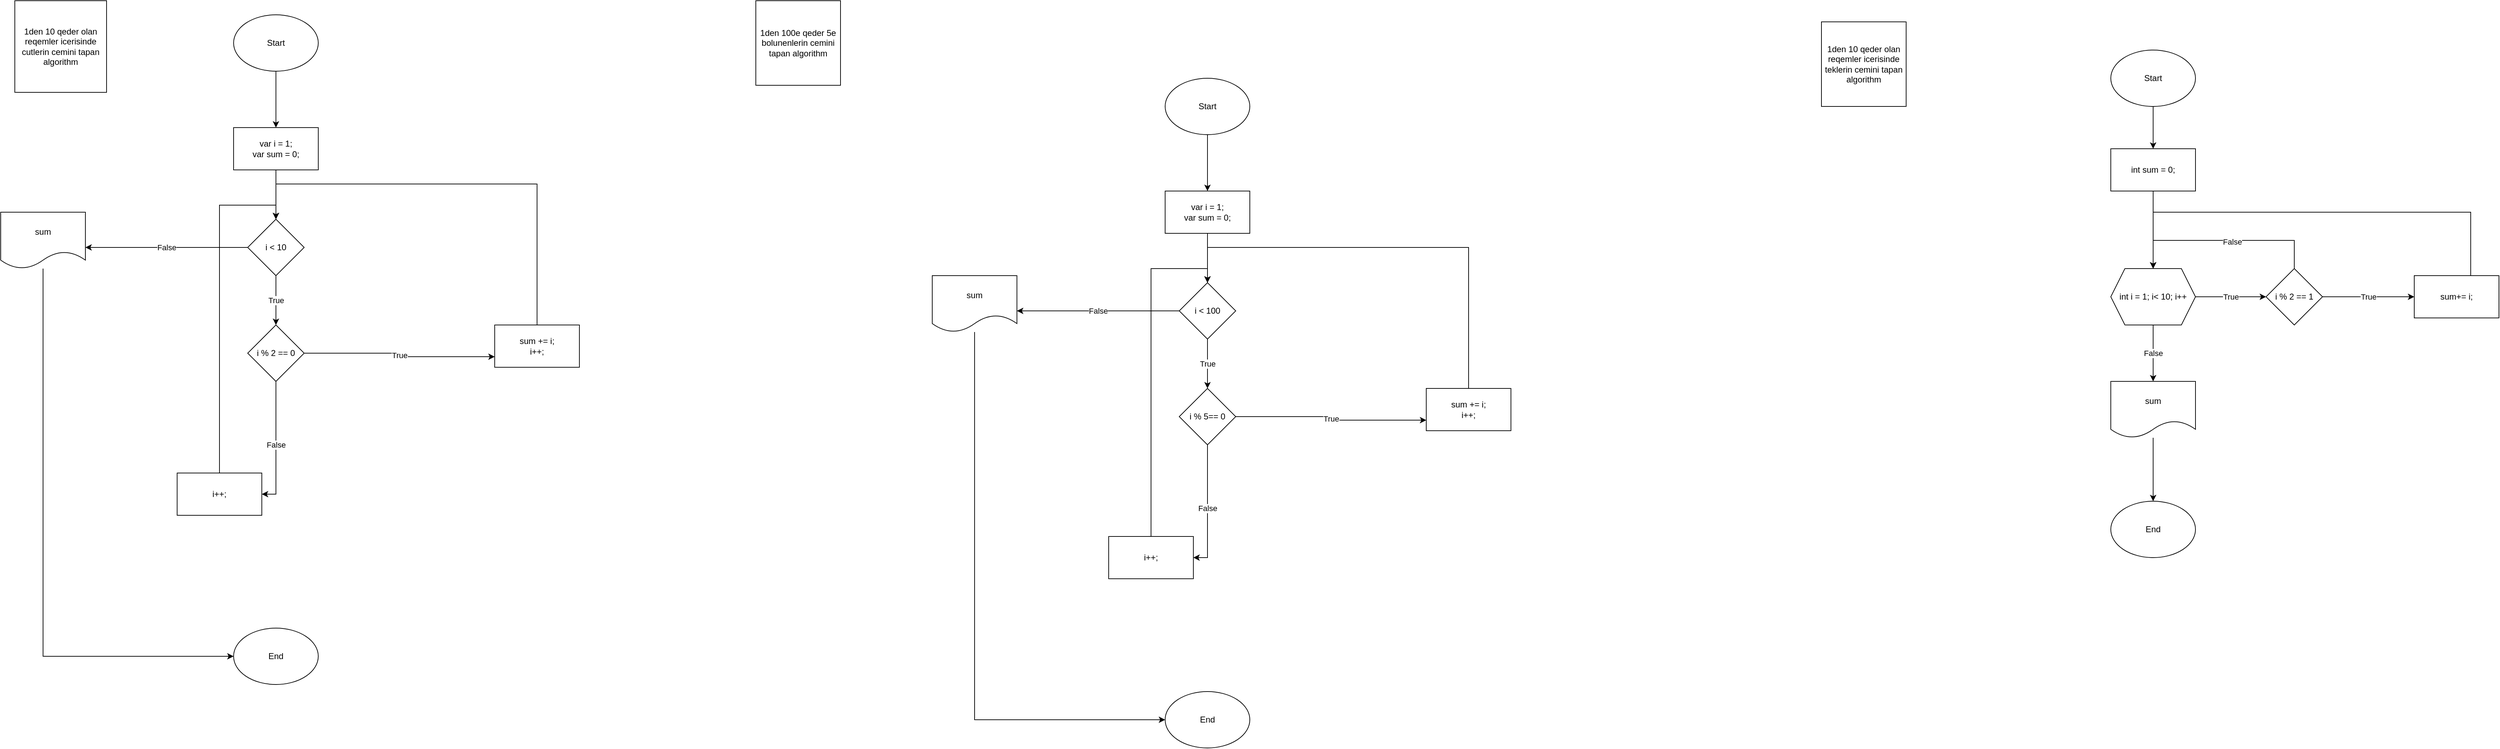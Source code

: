 <mxfile version="20.5.1" type="device"><diagram id="wL0Uv5HwLRLdiBu3hEPx" name="Page-1"><mxGraphModel dx="1422" dy="804" grid="1" gridSize="10" guides="1" tooltips="1" connect="1" arrows="1" fold="1" page="1" pageScale="1" pageWidth="850" pageHeight="1100" math="0" shadow="0"><root><mxCell id="0"/><mxCell id="1" parent="0"/><mxCell id="04bk8oa7nt6wYT2lAtZz-4" style="edgeStyle=orthogonalEdgeStyle;rounded=0;orthogonalLoop=1;jettySize=auto;html=1;entryX=0.5;entryY=0;entryDx=0;entryDy=0;" edge="1" parent="1" source="04bk8oa7nt6wYT2lAtZz-1" target="04bk8oa7nt6wYT2lAtZz-3"><mxGeometry relative="1" as="geometry"/></mxCell><mxCell id="04bk8oa7nt6wYT2lAtZz-1" value="Start" style="ellipse;whiteSpace=wrap;html=1;" vertex="1" parent="1"><mxGeometry x="340" y="40" width="120" height="80" as="geometry"/></mxCell><mxCell id="04bk8oa7nt6wYT2lAtZz-7" value="" style="edgeStyle=orthogonalEdgeStyle;rounded=0;orthogonalLoop=1;jettySize=auto;html=1;" edge="1" parent="1" source="04bk8oa7nt6wYT2lAtZz-3" target="04bk8oa7nt6wYT2lAtZz-6"><mxGeometry relative="1" as="geometry"/></mxCell><mxCell id="04bk8oa7nt6wYT2lAtZz-3" value="var i = 1;&lt;br&gt;var sum = 0;" style="rounded=0;whiteSpace=wrap;html=1;" vertex="1" parent="1"><mxGeometry x="340" y="200" width="120" height="60" as="geometry"/></mxCell><mxCell id="04bk8oa7nt6wYT2lAtZz-5" value="1den 10 qeder olan reqemler icerisinde cutlerin cemini tapan algorithm" style="whiteSpace=wrap;html=1;aspect=fixed;" vertex="1" parent="1"><mxGeometry x="30" y="20" width="130" height="130" as="geometry"/></mxCell><mxCell id="04bk8oa7nt6wYT2lAtZz-17" value="True" style="edgeStyle=orthogonalEdgeStyle;rounded=0;orthogonalLoop=1;jettySize=auto;html=1;exitX=0.5;exitY=1;exitDx=0;exitDy=0;entryX=0.5;entryY=0;entryDx=0;entryDy=0;" edge="1" parent="1" source="04bk8oa7nt6wYT2lAtZz-6" target="04bk8oa7nt6wYT2lAtZz-10"><mxGeometry relative="1" as="geometry"/></mxCell><mxCell id="04bk8oa7nt6wYT2lAtZz-24" value="False" style="edgeStyle=orthogonalEdgeStyle;rounded=0;orthogonalLoop=1;jettySize=auto;html=1;" edge="1" parent="1" source="04bk8oa7nt6wYT2lAtZz-6"><mxGeometry relative="1" as="geometry"><mxPoint x="130" y="370" as="targetPoint"/></mxGeometry></mxCell><mxCell id="04bk8oa7nt6wYT2lAtZz-6" value="i &amp;lt; 10" style="rhombus;whiteSpace=wrap;html=1;rounded=0;" vertex="1" parent="1"><mxGeometry x="360" y="330" width="80" height="80" as="geometry"/></mxCell><mxCell id="04bk8oa7nt6wYT2lAtZz-18" value="True" style="edgeStyle=orthogonalEdgeStyle;rounded=0;orthogonalLoop=1;jettySize=auto;html=1;exitX=1;exitY=0.5;exitDx=0;exitDy=0;entryX=0;entryY=0.75;entryDx=0;entryDy=0;" edge="1" parent="1" source="04bk8oa7nt6wYT2lAtZz-10" target="04bk8oa7nt6wYT2lAtZz-13"><mxGeometry relative="1" as="geometry"/></mxCell><mxCell id="04bk8oa7nt6wYT2lAtZz-21" value="False" style="edgeStyle=orthogonalEdgeStyle;rounded=0;orthogonalLoop=1;jettySize=auto;html=1;entryX=1;entryY=0.5;entryDx=0;entryDy=0;" edge="1" parent="1" source="04bk8oa7nt6wYT2lAtZz-10" target="04bk8oa7nt6wYT2lAtZz-20"><mxGeometry relative="1" as="geometry"/></mxCell><mxCell id="04bk8oa7nt6wYT2lAtZz-10" value="i % 2 == 0" style="rhombus;whiteSpace=wrap;html=1;" vertex="1" parent="1"><mxGeometry x="360" y="480" width="80" height="80" as="geometry"/></mxCell><mxCell id="04bk8oa7nt6wYT2lAtZz-16" style="edgeStyle=orthogonalEdgeStyle;rounded=0;orthogonalLoop=1;jettySize=auto;html=1;exitX=0.5;exitY=0;exitDx=0;exitDy=0;entryX=0.5;entryY=0;entryDx=0;entryDy=0;" edge="1" parent="1" source="04bk8oa7nt6wYT2lAtZz-13" target="04bk8oa7nt6wYT2lAtZz-6"><mxGeometry relative="1" as="geometry"><Array as="points"><mxPoint x="770" y="280"/><mxPoint x="400" y="280"/></Array></mxGeometry></mxCell><mxCell id="04bk8oa7nt6wYT2lAtZz-13" value="sum += i;&lt;br&gt;i++;" style="rounded=0;whiteSpace=wrap;html=1;" vertex="1" parent="1"><mxGeometry x="710" y="480" width="120" height="60" as="geometry"/></mxCell><mxCell id="04bk8oa7nt6wYT2lAtZz-22" style="edgeStyle=orthogonalEdgeStyle;rounded=0;orthogonalLoop=1;jettySize=auto;html=1;entryX=0.5;entryY=0;entryDx=0;entryDy=0;" edge="1" parent="1" source="04bk8oa7nt6wYT2lAtZz-20" target="04bk8oa7nt6wYT2lAtZz-6"><mxGeometry relative="1" as="geometry"><Array as="points"><mxPoint x="320" y="310"/><mxPoint x="400" y="310"/></Array></mxGeometry></mxCell><mxCell id="04bk8oa7nt6wYT2lAtZz-20" value="i++;" style="rounded=0;whiteSpace=wrap;html=1;" vertex="1" parent="1"><mxGeometry x="260" y="690" width="120" height="60" as="geometry"/></mxCell><mxCell id="04bk8oa7nt6wYT2lAtZz-27" style="edgeStyle=orthogonalEdgeStyle;rounded=0;orthogonalLoop=1;jettySize=auto;html=1;entryX=0;entryY=0.5;entryDx=0;entryDy=0;" edge="1" parent="1" source="04bk8oa7nt6wYT2lAtZz-25" target="04bk8oa7nt6wYT2lAtZz-26"><mxGeometry relative="1" as="geometry"><Array as="points"><mxPoint x="70" y="950"/></Array></mxGeometry></mxCell><mxCell id="04bk8oa7nt6wYT2lAtZz-25" value="sum" style="shape=document;whiteSpace=wrap;html=1;boundedLbl=1;" vertex="1" parent="1"><mxGeometry x="10" y="320" width="120" height="80" as="geometry"/></mxCell><mxCell id="04bk8oa7nt6wYT2lAtZz-26" value="End" style="ellipse;whiteSpace=wrap;html=1;" vertex="1" parent="1"><mxGeometry x="340" y="910" width="120" height="80" as="geometry"/></mxCell><mxCell id="04bk8oa7nt6wYT2lAtZz-28" value="1den 100e qeder 5e bolunenlerin cemini tapan algorithm" style="whiteSpace=wrap;html=1;aspect=fixed;" vertex="1" parent="1"><mxGeometry x="1080" y="20" width="120" height="120" as="geometry"/></mxCell><mxCell id="04bk8oa7nt6wYT2lAtZz-29" style="edgeStyle=orthogonalEdgeStyle;rounded=0;orthogonalLoop=1;jettySize=auto;html=1;entryX=0.5;entryY=0;entryDx=0;entryDy=0;" edge="1" parent="1" source="04bk8oa7nt6wYT2lAtZz-30" target="04bk8oa7nt6wYT2lAtZz-32"><mxGeometry relative="1" as="geometry"/></mxCell><mxCell id="04bk8oa7nt6wYT2lAtZz-30" value="Start" style="ellipse;whiteSpace=wrap;html=1;" vertex="1" parent="1"><mxGeometry x="1660" y="130" width="120" height="80" as="geometry"/></mxCell><mxCell id="04bk8oa7nt6wYT2lAtZz-31" value="" style="edgeStyle=orthogonalEdgeStyle;rounded=0;orthogonalLoop=1;jettySize=auto;html=1;" edge="1" parent="1" source="04bk8oa7nt6wYT2lAtZz-32" target="04bk8oa7nt6wYT2lAtZz-36"><mxGeometry relative="1" as="geometry"/></mxCell><mxCell id="04bk8oa7nt6wYT2lAtZz-32" value="var i = 1;&lt;br&gt;var sum = 0;" style="rounded=0;whiteSpace=wrap;html=1;" vertex="1" parent="1"><mxGeometry x="1660" y="290" width="120" height="60" as="geometry"/></mxCell><mxCell id="04bk8oa7nt6wYT2lAtZz-34" value="True" style="edgeStyle=orthogonalEdgeStyle;rounded=0;orthogonalLoop=1;jettySize=auto;html=1;exitX=0.5;exitY=1;exitDx=0;exitDy=0;entryX=0.5;entryY=0;entryDx=0;entryDy=0;" edge="1" parent="1" source="04bk8oa7nt6wYT2lAtZz-36" target="04bk8oa7nt6wYT2lAtZz-39"><mxGeometry relative="1" as="geometry"/></mxCell><mxCell id="04bk8oa7nt6wYT2lAtZz-35" value="False" style="edgeStyle=orthogonalEdgeStyle;rounded=0;orthogonalLoop=1;jettySize=auto;html=1;" edge="1" parent="1" source="04bk8oa7nt6wYT2lAtZz-36"><mxGeometry relative="1" as="geometry"><mxPoint x="1450" y="460" as="targetPoint"/></mxGeometry></mxCell><mxCell id="04bk8oa7nt6wYT2lAtZz-36" value="i &amp;lt; 100" style="rhombus;whiteSpace=wrap;html=1;rounded=0;" vertex="1" parent="1"><mxGeometry x="1680" y="420" width="80" height="80" as="geometry"/></mxCell><mxCell id="04bk8oa7nt6wYT2lAtZz-37" value="True" style="edgeStyle=orthogonalEdgeStyle;rounded=0;orthogonalLoop=1;jettySize=auto;html=1;exitX=1;exitY=0.5;exitDx=0;exitDy=0;entryX=0;entryY=0.75;entryDx=0;entryDy=0;" edge="1" parent="1" source="04bk8oa7nt6wYT2lAtZz-39" target="04bk8oa7nt6wYT2lAtZz-41"><mxGeometry relative="1" as="geometry"/></mxCell><mxCell id="04bk8oa7nt6wYT2lAtZz-38" value="False" style="edgeStyle=orthogonalEdgeStyle;rounded=0;orthogonalLoop=1;jettySize=auto;html=1;entryX=1;entryY=0.5;entryDx=0;entryDy=0;" edge="1" parent="1" source="04bk8oa7nt6wYT2lAtZz-39" target="04bk8oa7nt6wYT2lAtZz-43"><mxGeometry relative="1" as="geometry"/></mxCell><mxCell id="04bk8oa7nt6wYT2lAtZz-39" value="i % 5== 0" style="rhombus;whiteSpace=wrap;html=1;" vertex="1" parent="1"><mxGeometry x="1680" y="570" width="80" height="80" as="geometry"/></mxCell><mxCell id="04bk8oa7nt6wYT2lAtZz-40" style="edgeStyle=orthogonalEdgeStyle;rounded=0;orthogonalLoop=1;jettySize=auto;html=1;exitX=0.5;exitY=0;exitDx=0;exitDy=0;entryX=0.5;entryY=0;entryDx=0;entryDy=0;" edge="1" parent="1" source="04bk8oa7nt6wYT2lAtZz-41" target="04bk8oa7nt6wYT2lAtZz-36"><mxGeometry relative="1" as="geometry"><Array as="points"><mxPoint x="2090" y="370"/><mxPoint x="1720" y="370"/></Array></mxGeometry></mxCell><mxCell id="04bk8oa7nt6wYT2lAtZz-41" value="sum += i;&lt;br&gt;i++;" style="rounded=0;whiteSpace=wrap;html=1;" vertex="1" parent="1"><mxGeometry x="2030" y="570" width="120" height="60" as="geometry"/></mxCell><mxCell id="04bk8oa7nt6wYT2lAtZz-42" style="edgeStyle=orthogonalEdgeStyle;rounded=0;orthogonalLoop=1;jettySize=auto;html=1;entryX=0.5;entryY=0;entryDx=0;entryDy=0;" edge="1" parent="1" source="04bk8oa7nt6wYT2lAtZz-43" target="04bk8oa7nt6wYT2lAtZz-36"><mxGeometry relative="1" as="geometry"><Array as="points"><mxPoint x="1640" y="400"/><mxPoint x="1720" y="400"/></Array></mxGeometry></mxCell><mxCell id="04bk8oa7nt6wYT2lAtZz-43" value="i++;" style="rounded=0;whiteSpace=wrap;html=1;" vertex="1" parent="1"><mxGeometry x="1580" y="780" width="120" height="60" as="geometry"/></mxCell><mxCell id="04bk8oa7nt6wYT2lAtZz-44" style="edgeStyle=orthogonalEdgeStyle;rounded=0;orthogonalLoop=1;jettySize=auto;html=1;entryX=0;entryY=0.5;entryDx=0;entryDy=0;" edge="1" parent="1" source="04bk8oa7nt6wYT2lAtZz-45" target="04bk8oa7nt6wYT2lAtZz-46"><mxGeometry relative="1" as="geometry"><Array as="points"><mxPoint x="1390" y="1040"/></Array></mxGeometry></mxCell><mxCell id="04bk8oa7nt6wYT2lAtZz-45" value="sum" style="shape=document;whiteSpace=wrap;html=1;boundedLbl=1;" vertex="1" parent="1"><mxGeometry x="1330" y="410" width="120" height="80" as="geometry"/></mxCell><mxCell id="04bk8oa7nt6wYT2lAtZz-46" value="End" style="ellipse;whiteSpace=wrap;html=1;" vertex="1" parent="1"><mxGeometry x="1660" y="1000" width="120" height="80" as="geometry"/></mxCell><mxCell id="04bk8oa7nt6wYT2lAtZz-47" value="1den 10 qeder olan reqemler icerisinde teklerin cemini tapan algorithm" style="whiteSpace=wrap;html=1;aspect=fixed;" vertex="1" parent="1"><mxGeometry x="2590" y="50" width="120" height="120" as="geometry"/></mxCell><mxCell id="04bk8oa7nt6wYT2lAtZz-50" style="edgeStyle=orthogonalEdgeStyle;rounded=0;orthogonalLoop=1;jettySize=auto;html=1;exitX=0.5;exitY=1;exitDx=0;exitDy=0;entryX=0.5;entryY=0;entryDx=0;entryDy=0;" edge="1" parent="1" source="04bk8oa7nt6wYT2lAtZz-48" target="04bk8oa7nt6wYT2lAtZz-49"><mxGeometry relative="1" as="geometry"/></mxCell><mxCell id="04bk8oa7nt6wYT2lAtZz-48" value="Start" style="ellipse;whiteSpace=wrap;html=1;" vertex="1" parent="1"><mxGeometry x="3000" y="90" width="120" height="80" as="geometry"/></mxCell><mxCell id="04bk8oa7nt6wYT2lAtZz-52" style="edgeStyle=orthogonalEdgeStyle;rounded=0;orthogonalLoop=1;jettySize=auto;html=1;" edge="1" parent="1" source="04bk8oa7nt6wYT2lAtZz-49" target="04bk8oa7nt6wYT2lAtZz-51"><mxGeometry relative="1" as="geometry"/></mxCell><mxCell id="04bk8oa7nt6wYT2lAtZz-49" value="int sum = 0;" style="rounded=0;whiteSpace=wrap;html=1;" vertex="1" parent="1"><mxGeometry x="3000" y="230" width="120" height="60" as="geometry"/></mxCell><mxCell id="04bk8oa7nt6wYT2lAtZz-54" value="True" style="edgeStyle=orthogonalEdgeStyle;rounded=0;orthogonalLoop=1;jettySize=auto;html=1;" edge="1" parent="1" source="04bk8oa7nt6wYT2lAtZz-51" target="04bk8oa7nt6wYT2lAtZz-53"><mxGeometry relative="1" as="geometry"/></mxCell><mxCell id="04bk8oa7nt6wYT2lAtZz-61" value="False" style="edgeStyle=orthogonalEdgeStyle;rounded=0;orthogonalLoop=1;jettySize=auto;html=1;" edge="1" parent="1" source="04bk8oa7nt6wYT2lAtZz-51" target="04bk8oa7nt6wYT2lAtZz-60"><mxGeometry relative="1" as="geometry"/></mxCell><mxCell id="04bk8oa7nt6wYT2lAtZz-51" value="int i = 1; i&amp;lt; 10; i++" style="shape=hexagon;perimeter=hexagonPerimeter2;whiteSpace=wrap;html=1;fixedSize=1;" vertex="1" parent="1"><mxGeometry x="3000" y="400" width="120" height="80" as="geometry"/></mxCell><mxCell id="04bk8oa7nt6wYT2lAtZz-56" value="True" style="edgeStyle=orthogonalEdgeStyle;rounded=0;orthogonalLoop=1;jettySize=auto;html=1;entryX=0;entryY=0.5;entryDx=0;entryDy=0;" edge="1" parent="1" source="04bk8oa7nt6wYT2lAtZz-53" target="04bk8oa7nt6wYT2lAtZz-55"><mxGeometry relative="1" as="geometry"/></mxCell><mxCell id="04bk8oa7nt6wYT2lAtZz-58" style="edgeStyle=orthogonalEdgeStyle;rounded=0;orthogonalLoop=1;jettySize=auto;html=1;entryX=0.5;entryY=0;entryDx=0;entryDy=0;" edge="1" parent="1" source="04bk8oa7nt6wYT2lAtZz-53" target="04bk8oa7nt6wYT2lAtZz-51"><mxGeometry relative="1" as="geometry"><Array as="points"><mxPoint x="3260" y="360"/><mxPoint x="3060" y="360"/></Array></mxGeometry></mxCell><mxCell id="04bk8oa7nt6wYT2lAtZz-59" value="False" style="edgeLabel;html=1;align=center;verticalAlign=middle;resizable=0;points=[];" vertex="1" connectable="0" parent="04bk8oa7nt6wYT2lAtZz-58"><mxGeometry x="-0.083" y="2" relative="1" as="geometry"><mxPoint as="offset"/></mxGeometry></mxCell><mxCell id="04bk8oa7nt6wYT2lAtZz-53" value="i % 2 == 1" style="rhombus;whiteSpace=wrap;html=1;" vertex="1" parent="1"><mxGeometry x="3220" y="400" width="80" height="80" as="geometry"/></mxCell><mxCell id="04bk8oa7nt6wYT2lAtZz-57" style="edgeStyle=orthogonalEdgeStyle;rounded=0;orthogonalLoop=1;jettySize=auto;html=1;entryX=0.5;entryY=0;entryDx=0;entryDy=0;" edge="1" parent="1" source="04bk8oa7nt6wYT2lAtZz-55" target="04bk8oa7nt6wYT2lAtZz-51"><mxGeometry relative="1" as="geometry"><Array as="points"><mxPoint x="3510" y="320"/><mxPoint x="3060" y="320"/></Array></mxGeometry></mxCell><mxCell id="04bk8oa7nt6wYT2lAtZz-55" value="sum+= i;" style="rounded=0;whiteSpace=wrap;html=1;" vertex="1" parent="1"><mxGeometry x="3430" y="410" width="120" height="60" as="geometry"/></mxCell><mxCell id="04bk8oa7nt6wYT2lAtZz-63" style="edgeStyle=orthogonalEdgeStyle;rounded=0;orthogonalLoop=1;jettySize=auto;html=1;entryX=0.5;entryY=0;entryDx=0;entryDy=0;" edge="1" parent="1" source="04bk8oa7nt6wYT2lAtZz-60" target="04bk8oa7nt6wYT2lAtZz-62"><mxGeometry relative="1" as="geometry"/></mxCell><mxCell id="04bk8oa7nt6wYT2lAtZz-60" value="sum" style="shape=document;whiteSpace=wrap;html=1;boundedLbl=1;" vertex="1" parent="1"><mxGeometry x="3000" y="560" width="120" height="80" as="geometry"/></mxCell><mxCell id="04bk8oa7nt6wYT2lAtZz-62" value="End" style="ellipse;whiteSpace=wrap;html=1;" vertex="1" parent="1"><mxGeometry x="3000" y="730" width="120" height="80" as="geometry"/></mxCell></root></mxGraphModel></diagram></mxfile>